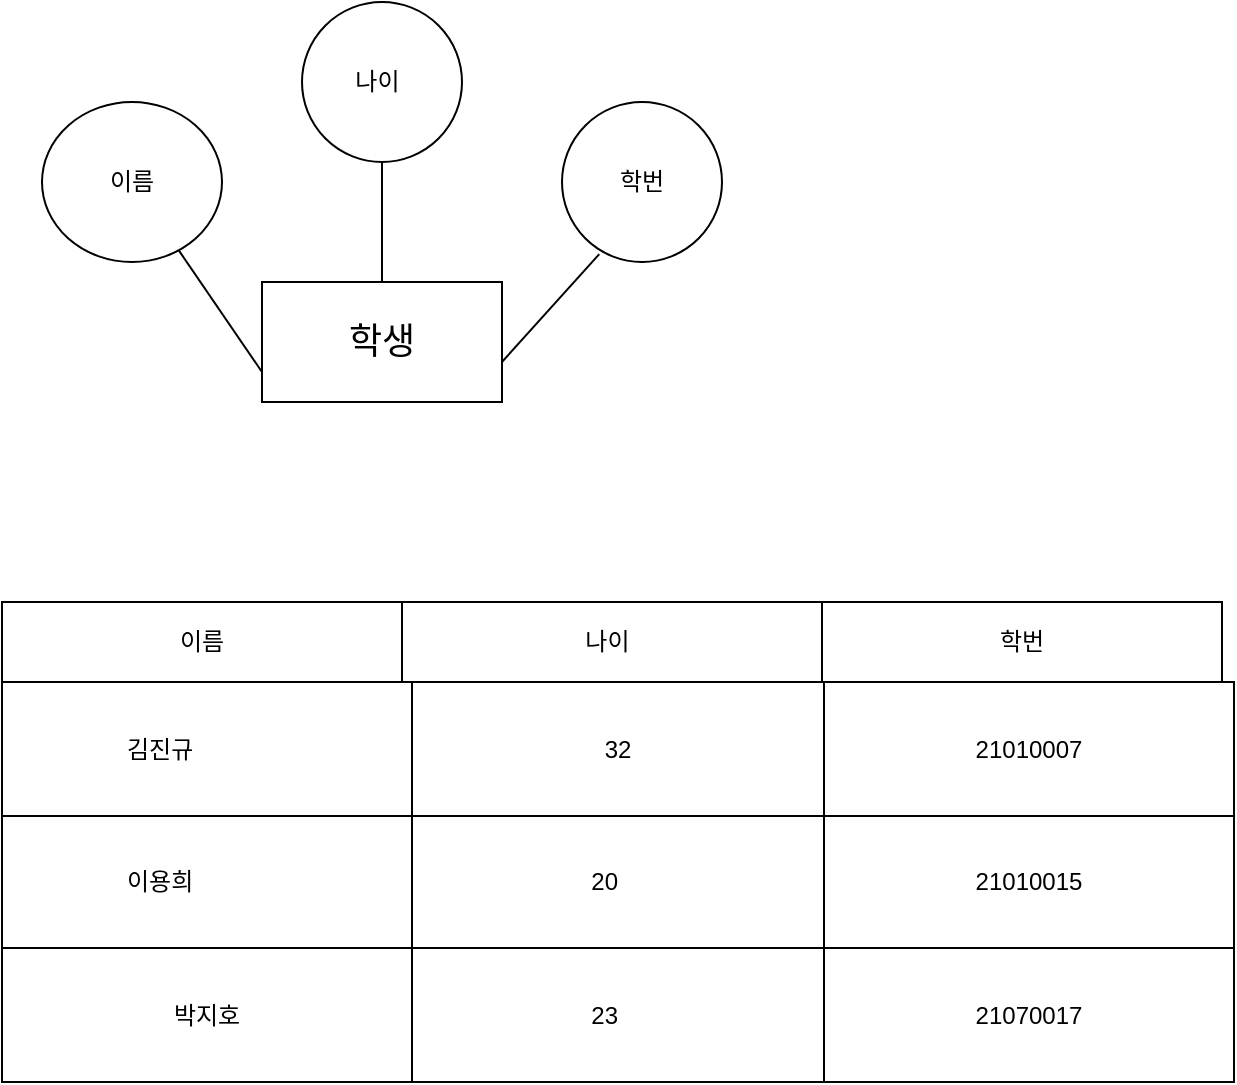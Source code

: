 <mxfile version="20.2.4" type="device"><diagram id="8jD2BMt8EFaeZNa8FV_N" name="페이지-1"><mxGraphModel dx="684" dy="780" grid="1" gridSize="10" guides="1" tooltips="1" connect="1" arrows="1" fold="1" page="1" pageScale="1" pageWidth="827" pageHeight="1169" math="0" shadow="0"><root><mxCell id="0"/><mxCell id="1" parent="0"/><mxCell id="XnYIIgGRw8pC8JyxZztG-2" value="&lt;font style=&quot;font-size: 18px;&quot;&gt;학생&lt;/font&gt;" style="rounded=0;whiteSpace=wrap;html=1;" parent="1" vertex="1"><mxGeometry x="140" y="230" width="120" height="60" as="geometry"/></mxCell><mxCell id="XnYIIgGRw8pC8JyxZztG-3" value="이름" style="ellipse;whiteSpace=wrap;html=1;" parent="1" vertex="1"><mxGeometry x="30" y="140" width="90" height="80" as="geometry"/></mxCell><mxCell id="XnYIIgGRw8pC8JyxZztG-4" value="나이&lt;span style=&quot;white-space: pre;&quot;&gt;&#9;&lt;/span&gt;" style="ellipse;whiteSpace=wrap;html=1;aspect=fixed;" parent="1" vertex="1"><mxGeometry x="160" y="90" width="80" height="80" as="geometry"/></mxCell><mxCell id="XnYIIgGRw8pC8JyxZztG-5" value="학번" style="ellipse;whiteSpace=wrap;html=1;aspect=fixed;" parent="1" vertex="1"><mxGeometry x="290" y="140" width="80" height="80" as="geometry"/></mxCell><mxCell id="XnYIIgGRw8pC8JyxZztG-7" value="" style="shape=table;html=1;whiteSpace=wrap;startSize=0;container=1;collapsible=0;childLayout=tableLayout;" parent="1" vertex="1"><mxGeometry x="10" y="430" width="616" height="200" as="geometry"/></mxCell><mxCell id="XnYIIgGRw8pC8JyxZztG-8" value="" style="shape=tableRow;horizontal=0;startSize=0;swimlaneHead=0;swimlaneBody=0;top=0;left=0;bottom=0;right=0;collapsible=0;dropTarget=0;fillColor=none;points=[[0,0.5],[1,0.5]];portConstraint=eastwest;" parent="XnYIIgGRw8pC8JyxZztG-7" vertex="1"><mxGeometry width="616" height="67" as="geometry"/></mxCell><mxCell id="XnYIIgGRw8pC8JyxZztG-9" value="김진규&lt;span style=&quot;white-space: pre;&quot;&gt;&#9;&lt;/span&gt;&lt;span style=&quot;white-space: pre;&quot;&gt;&#9;&lt;/span&gt;" style="shape=partialRectangle;html=1;whiteSpace=wrap;connectable=0;fillColor=none;top=0;left=0;bottom=0;right=0;overflow=hidden;" parent="XnYIIgGRw8pC8JyxZztG-8" vertex="1"><mxGeometry width="205" height="67" as="geometry"><mxRectangle width="205" height="67" as="alternateBounds"/></mxGeometry></mxCell><mxCell id="XnYIIgGRw8pC8JyxZztG-10" value="32" style="shape=partialRectangle;html=1;whiteSpace=wrap;connectable=0;fillColor=none;top=0;left=0;bottom=0;right=0;overflow=hidden;" parent="XnYIIgGRw8pC8JyxZztG-8" vertex="1"><mxGeometry x="205" width="206" height="67" as="geometry"><mxRectangle width="206" height="67" as="alternateBounds"/></mxGeometry></mxCell><mxCell id="XnYIIgGRw8pC8JyxZztG-11" value="21010007" style="shape=partialRectangle;html=1;whiteSpace=wrap;connectable=0;fillColor=none;top=0;left=0;bottom=0;right=0;overflow=hidden;" parent="XnYIIgGRw8pC8JyxZztG-8" vertex="1"><mxGeometry x="411" width="205" height="67" as="geometry"><mxRectangle width="205" height="67" as="alternateBounds"/></mxGeometry></mxCell><mxCell id="XnYIIgGRw8pC8JyxZztG-12" value="" style="shape=tableRow;horizontal=0;startSize=0;swimlaneHead=0;swimlaneBody=0;top=0;left=0;bottom=0;right=0;collapsible=0;dropTarget=0;fillColor=none;points=[[0,0.5],[1,0.5]];portConstraint=eastwest;" parent="XnYIIgGRw8pC8JyxZztG-7" vertex="1"><mxGeometry y="67" width="616" height="66" as="geometry"/></mxCell><mxCell id="XnYIIgGRw8pC8JyxZztG-13" value="이용희&lt;span style=&quot;white-space: pre;&quot;&gt;&#9;&lt;/span&gt;&lt;span style=&quot;white-space: pre;&quot;&gt;&#9;&lt;/span&gt;" style="shape=partialRectangle;html=1;whiteSpace=wrap;connectable=0;fillColor=none;top=0;left=0;bottom=0;right=0;overflow=hidden;" parent="XnYIIgGRw8pC8JyxZztG-12" vertex="1"><mxGeometry width="205" height="66" as="geometry"><mxRectangle width="205" height="66" as="alternateBounds"/></mxGeometry></mxCell><mxCell id="XnYIIgGRw8pC8JyxZztG-14" value="20&lt;span style=&quot;white-space: pre;&quot;&gt;&#9;&lt;/span&gt;" style="shape=partialRectangle;html=1;whiteSpace=wrap;connectable=0;fillColor=none;top=0;left=0;bottom=0;right=0;overflow=hidden;" parent="XnYIIgGRw8pC8JyxZztG-12" vertex="1"><mxGeometry x="205" width="206" height="66" as="geometry"><mxRectangle width="206" height="66" as="alternateBounds"/></mxGeometry></mxCell><mxCell id="XnYIIgGRw8pC8JyxZztG-15" value="21010015" style="shape=partialRectangle;html=1;whiteSpace=wrap;connectable=0;fillColor=none;top=0;left=0;bottom=0;right=0;overflow=hidden;" parent="XnYIIgGRw8pC8JyxZztG-12" vertex="1"><mxGeometry x="411" width="205" height="66" as="geometry"><mxRectangle width="205" height="66" as="alternateBounds"/></mxGeometry></mxCell><mxCell id="XnYIIgGRw8pC8JyxZztG-16" value="" style="shape=tableRow;horizontal=0;startSize=0;swimlaneHead=0;swimlaneBody=0;top=0;left=0;bottom=0;right=0;collapsible=0;dropTarget=0;fillColor=none;points=[[0,0.5],[1,0.5]];portConstraint=eastwest;" parent="XnYIIgGRw8pC8JyxZztG-7" vertex="1"><mxGeometry y="133" width="616" height="67" as="geometry"/></mxCell><mxCell id="XnYIIgGRw8pC8JyxZztG-17" value="박지호" style="shape=partialRectangle;html=1;whiteSpace=wrap;connectable=0;fillColor=none;top=0;left=0;bottom=0;right=0;overflow=hidden;" parent="XnYIIgGRw8pC8JyxZztG-16" vertex="1"><mxGeometry width="205" height="67" as="geometry"><mxRectangle width="205" height="67" as="alternateBounds"/></mxGeometry></mxCell><mxCell id="XnYIIgGRw8pC8JyxZztG-18" value="23&lt;span style=&quot;white-space: pre;&quot;&gt;&#9;&lt;/span&gt;" style="shape=partialRectangle;html=1;whiteSpace=wrap;connectable=0;fillColor=none;top=0;left=0;bottom=0;right=0;overflow=hidden;" parent="XnYIIgGRw8pC8JyxZztG-16" vertex="1"><mxGeometry x="205" width="206" height="67" as="geometry"><mxRectangle width="206" height="67" as="alternateBounds"/></mxGeometry></mxCell><mxCell id="XnYIIgGRw8pC8JyxZztG-19" value="21070017" style="shape=partialRectangle;html=1;whiteSpace=wrap;connectable=0;fillColor=none;top=0;left=0;bottom=0;right=0;overflow=hidden;pointerEvents=1;" parent="XnYIIgGRw8pC8JyxZztG-16" vertex="1"><mxGeometry x="411" width="205" height="67" as="geometry"><mxRectangle width="205" height="67" as="alternateBounds"/></mxGeometry></mxCell><mxCell id="XnYIIgGRw8pC8JyxZztG-20" value="" style="endArrow=none;html=1;rounded=0;entryX=0.5;entryY=1;entryDx=0;entryDy=0;" parent="1" target="XnYIIgGRw8pC8JyxZztG-4" edge="1"><mxGeometry width="50" height="50" relative="1" as="geometry"><mxPoint x="200" y="230" as="sourcePoint"/><mxPoint x="250" y="180" as="targetPoint"/></mxGeometry></mxCell><mxCell id="XnYIIgGRw8pC8JyxZztG-23" value="" style="endArrow=none;html=1;rounded=0;entryX=0.233;entryY=0.951;entryDx=0;entryDy=0;entryPerimeter=0;" parent="1" target="XnYIIgGRw8pC8JyxZztG-5" edge="1"><mxGeometry width="50" height="50" relative="1" as="geometry"><mxPoint x="260" y="270" as="sourcePoint"/><mxPoint x="300" y="220" as="targetPoint"/></mxGeometry></mxCell><mxCell id="XnYIIgGRw8pC8JyxZztG-24" value="" style="endArrow=none;html=1;rounded=0;exitX=0;exitY=0.75;exitDx=0;exitDy=0;" parent="1" source="XnYIIgGRw8pC8JyxZztG-2" edge="1" target="XnYIIgGRw8pC8JyxZztG-3"><mxGeometry width="50" height="50" relative="1" as="geometry"><mxPoint x="60" y="260" as="sourcePoint"/><mxPoint x="110" y="300" as="targetPoint"/></mxGeometry></mxCell><mxCell id="yYIexRz1kec5RMDUUCZH-2" value="" style="shape=table;startSize=0;container=1;collapsible=0;childLayout=tableLayout;" vertex="1" parent="1"><mxGeometry x="10" y="390" width="610" height="40" as="geometry"/></mxCell><mxCell id="yYIexRz1kec5RMDUUCZH-3" value="" style="shape=tableRow;horizontal=0;startSize=0;swimlaneHead=0;swimlaneBody=0;top=0;left=0;bottom=0;right=0;collapsible=0;dropTarget=0;fillColor=none;points=[[0,0.5],[1,0.5]];portConstraint=eastwest;" vertex="1" parent="yYIexRz1kec5RMDUUCZH-2"><mxGeometry width="610" height="40" as="geometry"/></mxCell><mxCell id="yYIexRz1kec5RMDUUCZH-4" value="이름" style="shape=partialRectangle;html=1;whiteSpace=wrap;connectable=0;overflow=hidden;fillColor=none;top=0;left=0;bottom=0;right=0;pointerEvents=1;" vertex="1" parent="yYIexRz1kec5RMDUUCZH-3"><mxGeometry width="200" height="40" as="geometry"><mxRectangle width="200" height="40" as="alternateBounds"/></mxGeometry></mxCell><mxCell id="yYIexRz1kec5RMDUUCZH-5" value="나이&lt;span style=&quot;white-space: pre;&quot;&gt;&#9;&lt;/span&gt;" style="shape=partialRectangle;html=1;whiteSpace=wrap;connectable=0;overflow=hidden;fillColor=none;top=0;left=0;bottom=0;right=0;pointerEvents=1;" vertex="1" parent="yYIexRz1kec5RMDUUCZH-3"><mxGeometry x="200" width="210" height="40" as="geometry"><mxRectangle width="210" height="40" as="alternateBounds"/></mxGeometry></mxCell><mxCell id="yYIexRz1kec5RMDUUCZH-6" value="학번" style="shape=partialRectangle;html=1;whiteSpace=wrap;connectable=0;overflow=hidden;fillColor=none;top=0;left=0;bottom=0;right=0;pointerEvents=1;" vertex="1" parent="yYIexRz1kec5RMDUUCZH-3"><mxGeometry x="410" width="200" height="40" as="geometry"><mxRectangle width="200" height="40" as="alternateBounds"/></mxGeometry></mxCell></root></mxGraphModel></diagram></mxfile>
